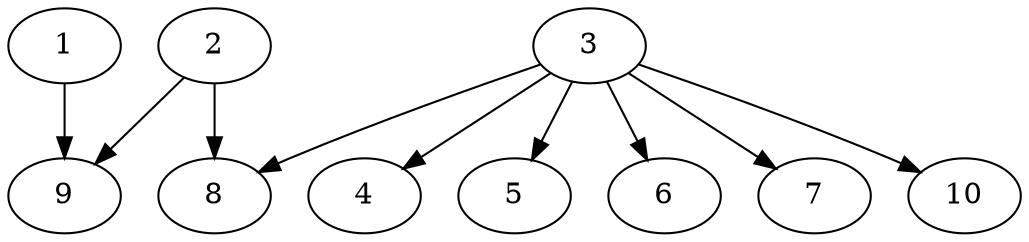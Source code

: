 // DAG automatically generated by daggen at Thu Oct  3 13:58:06 2019
// ./daggen --dot -n 10 --ccr 0.4 --fat 0.9 --regular 0.5 --density 0.5 --mindata 5242880 --maxdata 52428800 
digraph G {
  1 [size="122334720", alpha="0.13", expect_size="48933888"] 
  1 -> 9 [size ="48933888"]
  2 [size="59417600", alpha="0.09", expect_size="23767040"] 
  2 -> 8 [size ="23767040"]
  2 -> 9 [size ="23767040"]
  3 [size="126991360", alpha="0.18", expect_size="50796544"] 
  3 -> 4 [size ="50796544"]
  3 -> 5 [size ="50796544"]
  3 -> 6 [size ="50796544"]
  3 -> 7 [size ="50796544"]
  3 -> 8 [size ="50796544"]
  3 -> 10 [size ="50796544"]
  4 [size="19031040", alpha="0.16", expect_size="7612416"] 
  5 [size="42690560", alpha="0.17", expect_size="17076224"] 
  6 [size="36546560", alpha="0.03", expect_size="14618624"] 
  7 [size="25546240", alpha="0.18", expect_size="10218496"] 
  8 [size="96143360", alpha="0.08", expect_size="38457344"] 
  9 [size="126489600", alpha="0.16", expect_size="50595840"] 
  10 [size="78223360", alpha="0.16", expect_size="31289344"] 
}
